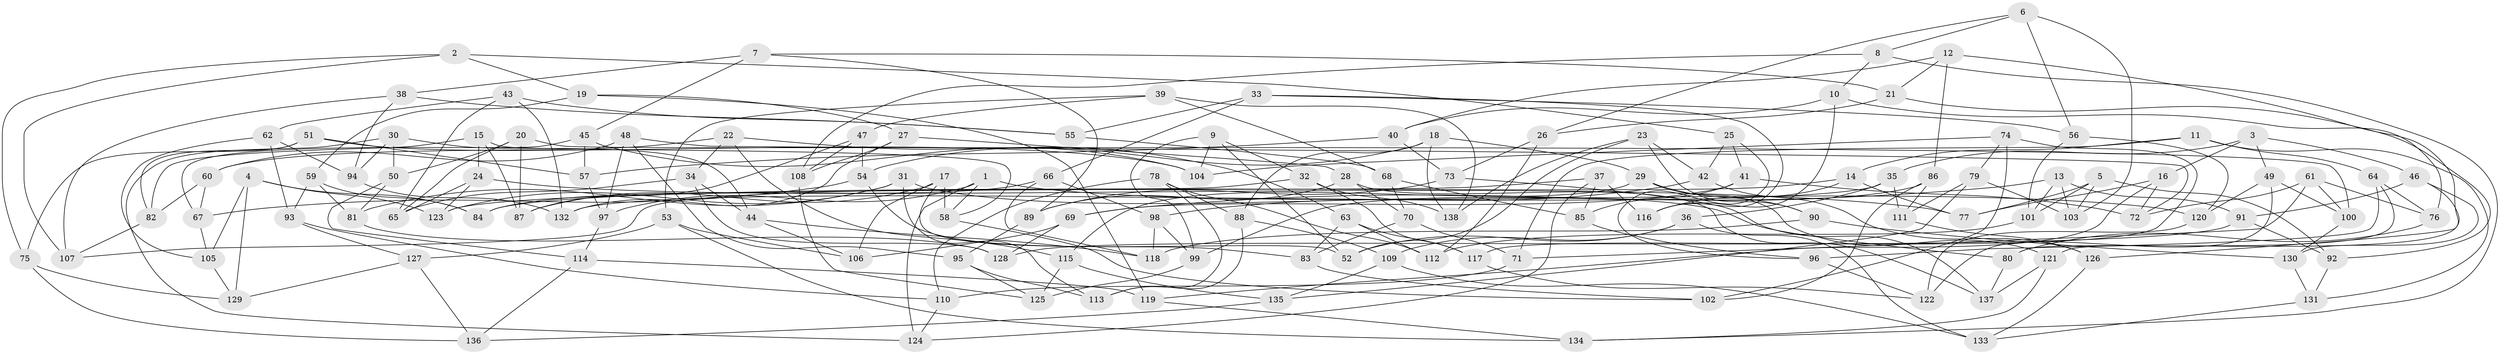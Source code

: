 // coarse degree distribution, {4: 0.42045454545454547, 6: 0.4431818181818182, 5: 0.125, 3: 0.011363636363636364}
// Generated by graph-tools (version 1.1) at 2025/24/03/03/25 07:24:31]
// undirected, 138 vertices, 276 edges
graph export_dot {
graph [start="1"]
  node [color=gray90,style=filled];
  1;
  2;
  3;
  4;
  5;
  6;
  7;
  8;
  9;
  10;
  11;
  12;
  13;
  14;
  15;
  16;
  17;
  18;
  19;
  20;
  21;
  22;
  23;
  24;
  25;
  26;
  27;
  28;
  29;
  30;
  31;
  32;
  33;
  34;
  35;
  36;
  37;
  38;
  39;
  40;
  41;
  42;
  43;
  44;
  45;
  46;
  47;
  48;
  49;
  50;
  51;
  52;
  53;
  54;
  55;
  56;
  57;
  58;
  59;
  60;
  61;
  62;
  63;
  64;
  65;
  66;
  67;
  68;
  69;
  70;
  71;
  72;
  73;
  74;
  75;
  76;
  77;
  78;
  79;
  80;
  81;
  82;
  83;
  84;
  85;
  86;
  87;
  88;
  89;
  90;
  91;
  92;
  93;
  94;
  95;
  96;
  97;
  98;
  99;
  100;
  101;
  102;
  103;
  104;
  105;
  106;
  107;
  108;
  109;
  110;
  111;
  112;
  113;
  114;
  115;
  116;
  117;
  118;
  119;
  120;
  121;
  122;
  123;
  124;
  125;
  126;
  127;
  128;
  129;
  130;
  131;
  132;
  133;
  134;
  135;
  136;
  137;
  138;
  1 -- 97;
  1 -- 58;
  1 -- 124;
  1 -- 120;
  2 -- 107;
  2 -- 75;
  2 -- 25;
  2 -- 19;
  3 -- 16;
  3 -- 49;
  3 -- 46;
  3 -- 35;
  4 -- 84;
  4 -- 129;
  4 -- 123;
  4 -- 105;
  5 -- 101;
  5 -- 77;
  5 -- 103;
  5 -- 92;
  6 -- 26;
  6 -- 103;
  6 -- 56;
  6 -- 8;
  7 -- 45;
  7 -- 21;
  7 -- 38;
  7 -- 89;
  8 -- 108;
  8 -- 10;
  8 -- 134;
  9 -- 99;
  9 -- 104;
  9 -- 52;
  9 -- 32;
  10 -- 76;
  10 -- 116;
  10 -- 40;
  11 -- 14;
  11 -- 131;
  11 -- 71;
  11 -- 64;
  12 -- 121;
  12 -- 21;
  12 -- 40;
  12 -- 86;
  13 -- 69;
  13 -- 101;
  13 -- 103;
  13 -- 91;
  14 -- 77;
  14 -- 116;
  14 -- 84;
  15 -- 87;
  15 -- 82;
  15 -- 58;
  15 -- 24;
  16 -- 72;
  16 -- 119;
  16 -- 77;
  17 -- 58;
  17 -- 87;
  17 -- 52;
  17 -- 106;
  18 -- 88;
  18 -- 29;
  18 -- 138;
  18 -- 54;
  19 -- 27;
  19 -- 119;
  19 -- 59;
  20 -- 100;
  20 -- 65;
  20 -- 87;
  20 -- 50;
  21 -- 92;
  21 -- 26;
  22 -- 60;
  22 -- 63;
  22 -- 115;
  22 -- 34;
  23 -- 138;
  23 -- 52;
  23 -- 42;
  23 -- 90;
  24 -- 65;
  24 -- 77;
  24 -- 123;
  25 -- 41;
  25 -- 96;
  25 -- 42;
  26 -- 73;
  26 -- 112;
  27 -- 28;
  27 -- 132;
  27 -- 108;
  28 -- 70;
  28 -- 137;
  28 -- 89;
  29 -- 121;
  29 -- 115;
  29 -- 90;
  30 -- 124;
  30 -- 44;
  30 -- 50;
  30 -- 94;
  31 -- 123;
  31 -- 80;
  31 -- 113;
  31 -- 81;
  32 -- 138;
  32 -- 117;
  32 -- 107;
  33 -- 55;
  33 -- 66;
  33 -- 116;
  33 -- 56;
  34 -- 44;
  34 -- 128;
  34 -- 65;
  35 -- 111;
  35 -- 36;
  35 -- 132;
  36 -- 52;
  36 -- 133;
  36 -- 109;
  37 -- 116;
  37 -- 124;
  37 -- 85;
  37 -- 123;
  38 -- 94;
  38 -- 107;
  38 -- 55;
  39 -- 68;
  39 -- 47;
  39 -- 138;
  39 -- 53;
  40 -- 73;
  40 -- 57;
  41 -- 69;
  41 -- 85;
  41 -- 72;
  42 -- 98;
  42 -- 126;
  43 -- 62;
  43 -- 132;
  43 -- 55;
  43 -- 65;
  44 -- 118;
  44 -- 106;
  45 -- 104;
  45 -- 57;
  45 -- 67;
  46 -- 126;
  46 -- 91;
  46 -- 130;
  47 -- 87;
  47 -- 108;
  47 -- 54;
  48 -- 72;
  48 -- 60;
  48 -- 95;
  48 -- 97;
  49 -- 120;
  49 -- 100;
  49 -- 122;
  50 -- 81;
  50 -- 114;
  51 -- 75;
  51 -- 104;
  51 -- 82;
  51 -- 57;
  53 -- 127;
  53 -- 106;
  53 -- 134;
  54 -- 83;
  54 -- 67;
  55 -- 68;
  56 -- 120;
  56 -- 101;
  57 -- 97;
  58 -- 102;
  59 -- 93;
  59 -- 84;
  59 -- 81;
  60 -- 67;
  60 -- 82;
  61 -- 71;
  61 -- 100;
  61 -- 76;
  61 -- 72;
  62 -- 93;
  62 -- 94;
  62 -- 105;
  63 -- 112;
  63 -- 83;
  63 -- 117;
  64 -- 96;
  64 -- 76;
  64 -- 80;
  66 -- 98;
  66 -- 84;
  66 -- 118;
  67 -- 105;
  68 -- 85;
  68 -- 70;
  69 -- 106;
  69 -- 128;
  70 -- 83;
  70 -- 71;
  71 -- 110;
  73 -- 137;
  73 -- 89;
  74 -- 104;
  74 -- 102;
  74 -- 117;
  74 -- 79;
  75 -- 129;
  75 -- 136;
  76 -- 80;
  78 -- 112;
  78 -- 110;
  78 -- 113;
  78 -- 88;
  79 -- 135;
  79 -- 111;
  79 -- 103;
  80 -- 137;
  81 -- 128;
  82 -- 107;
  83 -- 102;
  85 -- 96;
  86 -- 111;
  86 -- 102;
  86 -- 99;
  88 -- 109;
  88 -- 113;
  89 -- 95;
  90 -- 130;
  90 -- 118;
  91 -- 92;
  91 -- 128;
  92 -- 131;
  93 -- 110;
  93 -- 127;
  94 -- 132;
  95 -- 113;
  95 -- 125;
  96 -- 122;
  97 -- 114;
  98 -- 118;
  98 -- 99;
  99 -- 125;
  100 -- 130;
  101 -- 112;
  105 -- 129;
  108 -- 125;
  109 -- 135;
  109 -- 133;
  110 -- 124;
  111 -- 126;
  114 -- 119;
  114 -- 136;
  115 -- 125;
  115 -- 135;
  117 -- 122;
  119 -- 134;
  120 -- 122;
  121 -- 137;
  121 -- 134;
  126 -- 133;
  127 -- 136;
  127 -- 129;
  130 -- 131;
  131 -- 133;
  135 -- 136;
}
